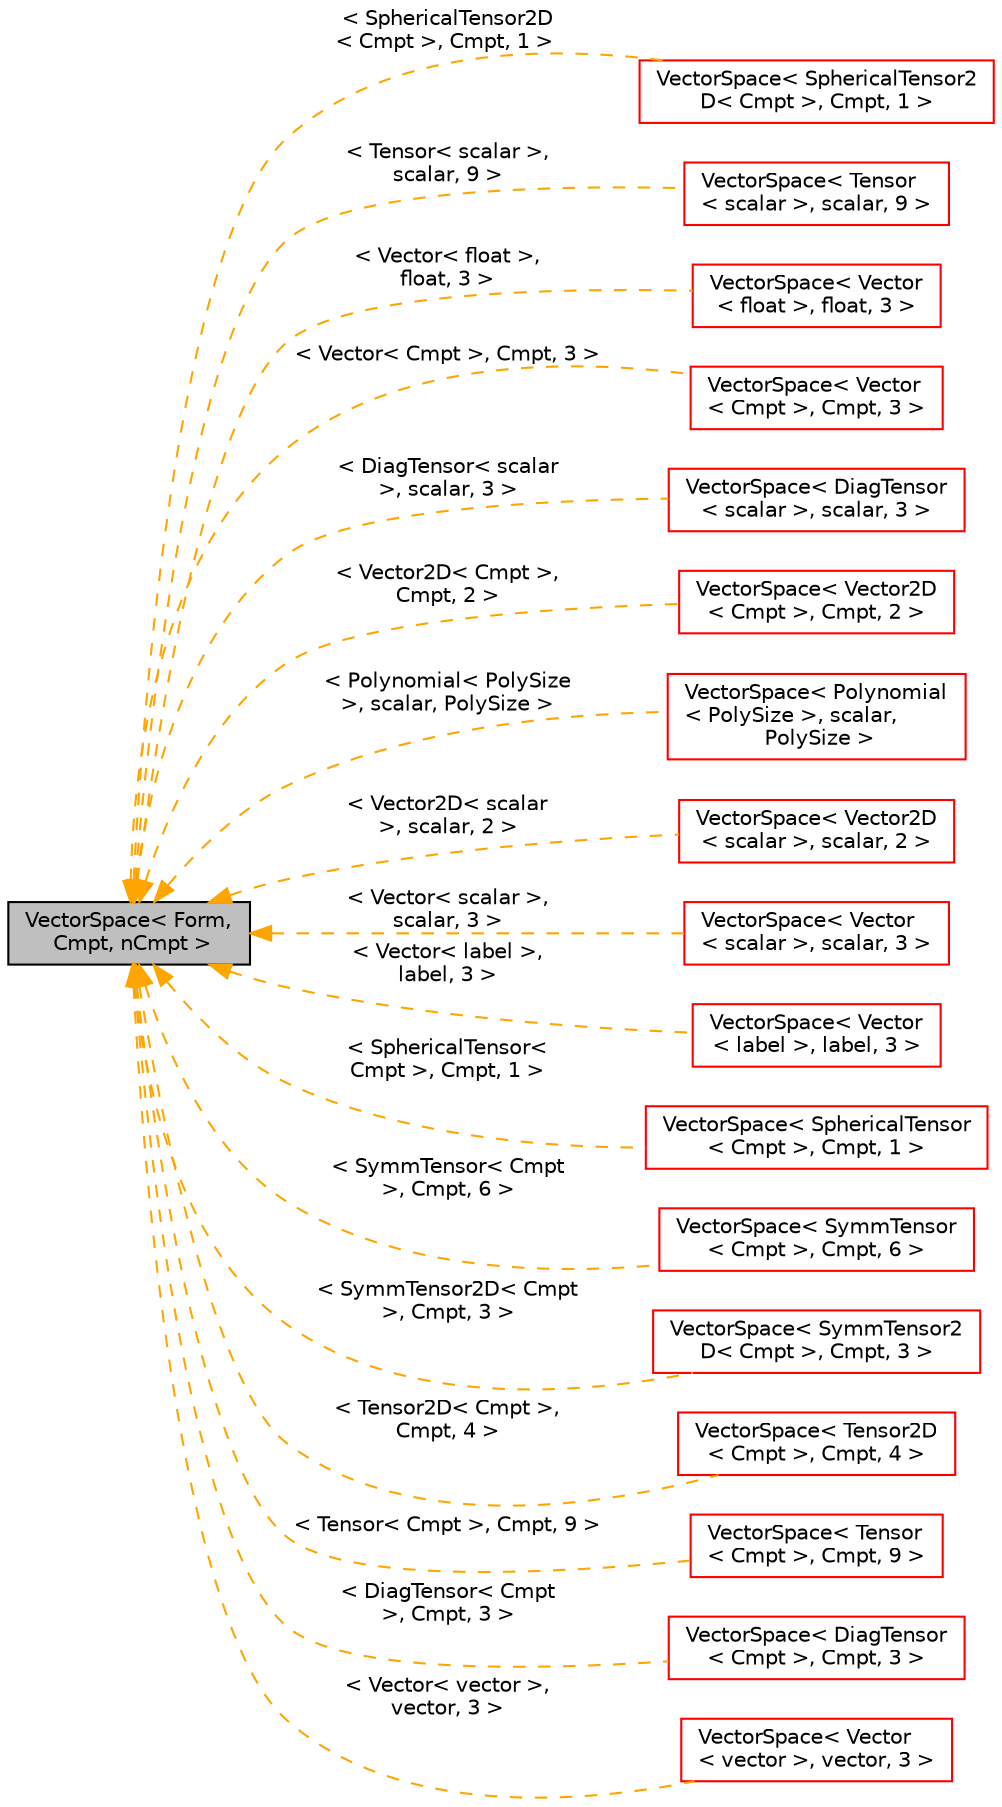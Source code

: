 digraph "VectorSpace&lt; Form, Cmpt, nCmpt &gt;"
{
  bgcolor="transparent";
  edge [fontname="Helvetica",fontsize="10",labelfontname="Helvetica",labelfontsize="10"];
  node [fontname="Helvetica",fontsize="10",shape=record];
  rankdir="LR";
  Node1 [label="VectorSpace\< Form,\l Cmpt, nCmpt \>",height=0.2,width=0.4,color="black", fillcolor="grey75", style="filled", fontcolor="black"];
  Node1 -> Node2 [dir="back",color="orange",fontsize="10",style="dashed",label=" \< SphericalTensor2D\l\< Cmpt \>, Cmpt, 1 \>" ,fontname="Helvetica"];
  Node2 [label="VectorSpace\< SphericalTensor2\lD\< Cmpt \>, Cmpt, 1 \>",height=0.2,width=0.4,color="red",URL="$a02793.html"];
  Node1 -> Node3 [dir="back",color="orange",fontsize="10",style="dashed",label=" \< Tensor\< scalar \>,\l scalar, 9 \>" ,fontname="Helvetica"];
  Node3 [label="VectorSpace\< Tensor\l\< scalar \>, scalar, 9 \>",height=0.2,width=0.4,color="red",URL="$a02793.html"];
  Node1 -> Node4 [dir="back",color="orange",fontsize="10",style="dashed",label=" \< Vector\< float \>,\l float, 3 \>" ,fontname="Helvetica"];
  Node4 [label="VectorSpace\< Vector\l\< float \>, float, 3 \>",height=0.2,width=0.4,color="red",URL="$a02793.html"];
  Node1 -> Node5 [dir="back",color="orange",fontsize="10",style="dashed",label=" \< Vector\< Cmpt \>, Cmpt, 3 \>" ,fontname="Helvetica"];
  Node5 [label="VectorSpace\< Vector\l\< Cmpt \>, Cmpt, 3 \>",height=0.2,width=0.4,color="red",URL="$a02793.html"];
  Node1 -> Node6 [dir="back",color="orange",fontsize="10",style="dashed",label=" \< DiagTensor\< scalar\l \>, scalar, 3 \>" ,fontname="Helvetica"];
  Node6 [label="VectorSpace\< DiagTensor\l\< scalar \>, scalar, 3 \>",height=0.2,width=0.4,color="red",URL="$a02793.html"];
  Node1 -> Node7 [dir="back",color="orange",fontsize="10",style="dashed",label=" \< Vector2D\< Cmpt \>,\l Cmpt, 2 \>" ,fontname="Helvetica"];
  Node7 [label="VectorSpace\< Vector2D\l\< Cmpt \>, Cmpt, 2 \>",height=0.2,width=0.4,color="red",URL="$a02793.html"];
  Node1 -> Node8 [dir="back",color="orange",fontsize="10",style="dashed",label=" \< Polynomial\< PolySize\l \>, scalar, PolySize \>" ,fontname="Helvetica"];
  Node8 [label="VectorSpace\< Polynomial\l\< PolySize \>, scalar,\l PolySize \>",height=0.2,width=0.4,color="red",URL="$a02793.html"];
  Node1 -> Node9 [dir="back",color="orange",fontsize="10",style="dashed",label=" \< Vector2D\< scalar\l \>, scalar, 2 \>" ,fontname="Helvetica"];
  Node9 [label="VectorSpace\< Vector2D\l\< scalar \>, scalar, 2 \>",height=0.2,width=0.4,color="red",URL="$a02793.html"];
  Node1 -> Node10 [dir="back",color="orange",fontsize="10",style="dashed",label=" \< Vector\< scalar \>,\l scalar, 3 \>" ,fontname="Helvetica"];
  Node10 [label="VectorSpace\< Vector\l\< scalar \>, scalar, 3 \>",height=0.2,width=0.4,color="red",URL="$a02793.html"];
  Node1 -> Node11 [dir="back",color="orange",fontsize="10",style="dashed",label=" \< Vector\< label \>,\l label, 3 \>" ,fontname="Helvetica"];
  Node11 [label="VectorSpace\< Vector\l\< label \>, label, 3 \>",height=0.2,width=0.4,color="red",URL="$a02793.html"];
  Node1 -> Node12 [dir="back",color="orange",fontsize="10",style="dashed",label=" \< SphericalTensor\<\l Cmpt \>, Cmpt, 1 \>" ,fontname="Helvetica"];
  Node12 [label="VectorSpace\< SphericalTensor\l\< Cmpt \>, Cmpt, 1 \>",height=0.2,width=0.4,color="red",URL="$a02793.html"];
  Node1 -> Node13 [dir="back",color="orange",fontsize="10",style="dashed",label=" \< SymmTensor\< Cmpt\l \>, Cmpt, 6 \>" ,fontname="Helvetica"];
  Node13 [label="VectorSpace\< SymmTensor\l\< Cmpt \>, Cmpt, 6 \>",height=0.2,width=0.4,color="red",URL="$a02793.html"];
  Node1 -> Node14 [dir="back",color="orange",fontsize="10",style="dashed",label=" \< SymmTensor2D\< Cmpt\l \>, Cmpt, 3 \>" ,fontname="Helvetica"];
  Node14 [label="VectorSpace\< SymmTensor2\lD\< Cmpt \>, Cmpt, 3 \>",height=0.2,width=0.4,color="red",URL="$a02793.html"];
  Node1 -> Node15 [dir="back",color="orange",fontsize="10",style="dashed",label=" \< Tensor2D\< Cmpt \>,\l Cmpt, 4 \>" ,fontname="Helvetica"];
  Node15 [label="VectorSpace\< Tensor2D\l\< Cmpt \>, Cmpt, 4 \>",height=0.2,width=0.4,color="red",URL="$a02793.html"];
  Node1 -> Node16 [dir="back",color="orange",fontsize="10",style="dashed",label=" \< Tensor\< Cmpt \>, Cmpt, 9 \>" ,fontname="Helvetica"];
  Node16 [label="VectorSpace\< Tensor\l\< Cmpt \>, Cmpt, 9 \>",height=0.2,width=0.4,color="red",URL="$a02793.html"];
  Node1 -> Node17 [dir="back",color="orange",fontsize="10",style="dashed",label=" \< DiagTensor\< Cmpt\l \>, Cmpt, 3 \>" ,fontname="Helvetica"];
  Node17 [label="VectorSpace\< DiagTensor\l\< Cmpt \>, Cmpt, 3 \>",height=0.2,width=0.4,color="red",URL="$a02793.html"];
  Node1 -> Node18 [dir="back",color="orange",fontsize="10",style="dashed",label=" \< Vector\< vector \>,\l vector, 3 \>" ,fontname="Helvetica"];
  Node18 [label="VectorSpace\< Vector\l\< vector \>, vector, 3 \>",height=0.2,width=0.4,color="red",URL="$a02793.html"];
}
